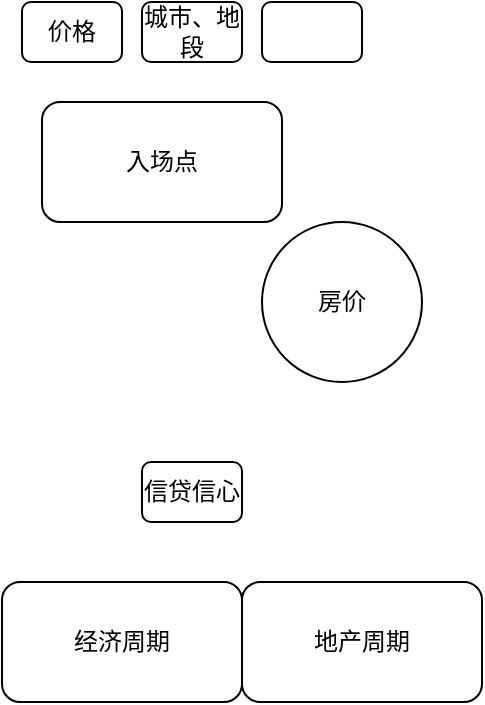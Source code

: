 <mxfile version="22.1.18" type="github">
  <diagram name="第 1 页" id="0W91C3PbgdAE5NpCYlRA">
    <mxGraphModel dx="1373" dy="731" grid="1" gridSize="10" guides="1" tooltips="1" connect="1" arrows="1" fold="1" page="1" pageScale="1" pageWidth="827" pageHeight="1169" math="0" shadow="0">
      <root>
        <mxCell id="0" />
        <mxCell id="1" parent="0" />
        <mxCell id="n-2S2OkUwP-vMv7FcT2x-1" value="房价" style="ellipse;whiteSpace=wrap;html=1;aspect=fixed;" vertex="1" parent="1">
          <mxGeometry x="350" y="170" width="80" height="80" as="geometry" />
        </mxCell>
        <mxCell id="n-2S2OkUwP-vMv7FcT2x-2" value="入场点" style="rounded=1;whiteSpace=wrap;html=1;" vertex="1" parent="1">
          <mxGeometry x="240" y="110" width="120" height="60" as="geometry" />
        </mxCell>
        <mxCell id="n-2S2OkUwP-vMv7FcT2x-3" value="价格" style="rounded=1;whiteSpace=wrap;html=1;" vertex="1" parent="1">
          <mxGeometry x="230" y="60" width="50" height="30" as="geometry" />
        </mxCell>
        <mxCell id="n-2S2OkUwP-vMv7FcT2x-4" value="城市、地段" style="rounded=1;whiteSpace=wrap;html=1;" vertex="1" parent="1">
          <mxGeometry x="290" y="60" width="50" height="30" as="geometry" />
        </mxCell>
        <mxCell id="n-2S2OkUwP-vMv7FcT2x-6" value="" style="rounded=1;whiteSpace=wrap;html=1;" vertex="1" parent="1">
          <mxGeometry x="350" y="60" width="50" height="30" as="geometry" />
        </mxCell>
        <mxCell id="n-2S2OkUwP-vMv7FcT2x-7" value="经济周期" style="rounded=1;whiteSpace=wrap;html=1;" vertex="1" parent="1">
          <mxGeometry x="220" y="350" width="120" height="60" as="geometry" />
        </mxCell>
        <mxCell id="n-2S2OkUwP-vMv7FcT2x-8" value="地产周期" style="rounded=1;whiteSpace=wrap;html=1;" vertex="1" parent="1">
          <mxGeometry x="340" y="350" width="120" height="60" as="geometry" />
        </mxCell>
        <mxCell id="n-2S2OkUwP-vMv7FcT2x-9" value="信贷信心" style="rounded=1;whiteSpace=wrap;html=1;" vertex="1" parent="1">
          <mxGeometry x="290" y="290" width="50" height="30" as="geometry" />
        </mxCell>
      </root>
    </mxGraphModel>
  </diagram>
</mxfile>
